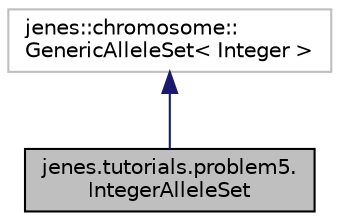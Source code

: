 digraph "jenes.tutorials.problem5.IntegerAlleleSet"
{
  edge [fontname="Helvetica",fontsize="10",labelfontname="Helvetica",labelfontsize="10"];
  node [fontname="Helvetica",fontsize="10",shape=record];
  Node1 [label="jenes.tutorials.problem5.\lIntegerAlleleSet",height=0.2,width=0.4,color="black", fillcolor="grey75", style="filled" fontcolor="black"];
  Node2 -> Node1 [dir="back",color="midnightblue",fontsize="10",style="solid"];
  Node2 [label="jenes::chromosome::\lGenericAlleleSet\< Integer \>",height=0.2,width=0.4,color="grey75", fillcolor="white", style="filled"];
}

